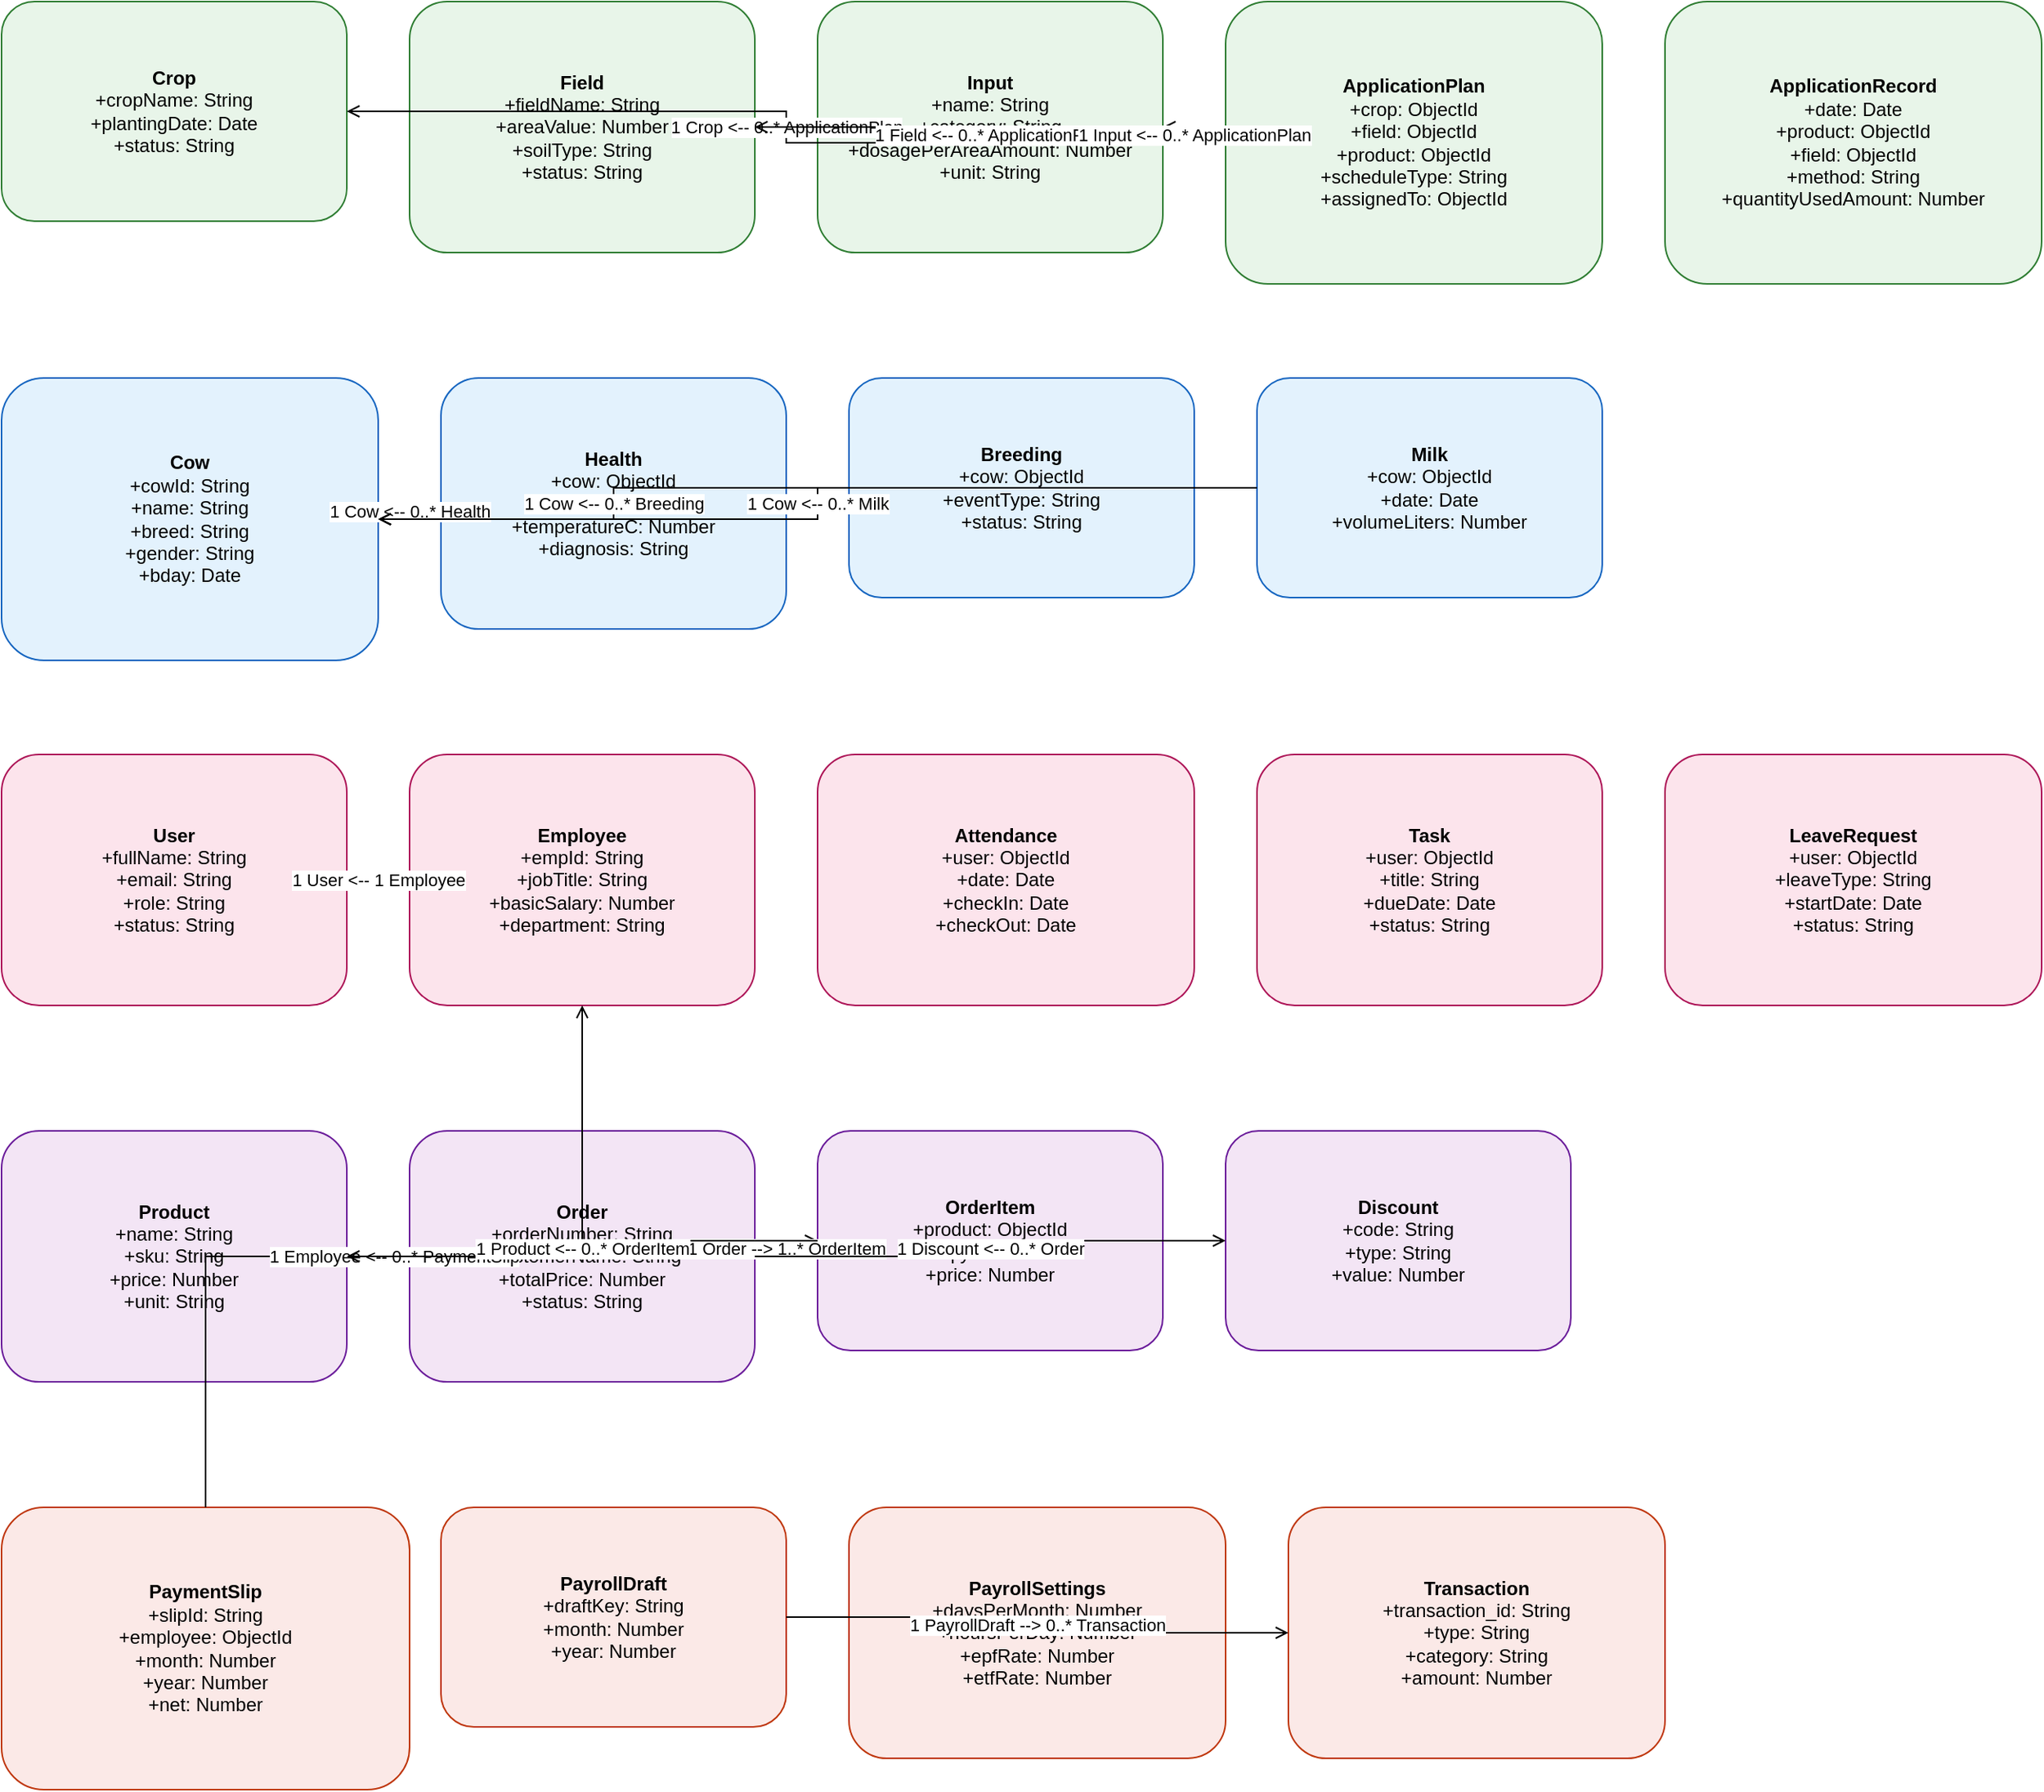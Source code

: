 <mxfile>
  <diagram name="SmartFarm ERD" id="smartfarm-erd">
    <mxGraphModel dx="2000" dy="1600" grid="1" gridSize="10" guides="1" tooltips="1" connect="1" arrows="1" fold="1" page="1" pageScale="1" pageWidth="827" pageHeight="1169" math="0" shadow="0">
      <root>
        <mxCell id="0"/>
        <mxCell id="1" parent="0"/>
        <mxCell id="crop" value="&lt;b&gt;Crop&lt;/b&gt;&#xa;+cropName: String&#xa;+plantingDate: Date&#xa;+status: String" style="html=1;rounded=1;whiteSpace=wrap;strokeColor=#2E7D32;fillColor=#E8F5E9" vertex="1" parent="1">
          <mxGeometry x="80" y="40" width="220" height="140" as="geometry"/>
        </mxCell>
        <mxCell id="field" value="&lt;b&gt;Field&lt;/b&gt;&#xa;+fieldName: String&#xa;+areaValue: Number&#xa;+soilType: String&#xa;+status: String" style="html=1;rounded=1;whiteSpace=wrap;strokeColor=#2E7D32;fillColor=#E8F5E9" vertex="1" parent="1">
          <mxGeometry x="340" y="40" width="220" height="160" as="geometry"/>
        </mxCell>
        <mxCell id="input" value="&lt;b&gt;Input&lt;/b&gt;&#xa;+name: String&#xa;+category: String&#xa;+dosagePerAreaAmount: Number&#xa;+unit: String" style="html=1;rounded=1;whiteSpace=wrap;strokeColor=#2E7D32;fillColor=#E8F5E9" vertex="1" parent="1">
          <mxGeometry x="600" y="40" width="220" height="160" as="geometry"/>
        </mxCell>
        <mxCell id="applicationPlan" value="&lt;b&gt;ApplicationPlan&lt;/b&gt;&#xa;+crop: ObjectId&#xa;+field: ObjectId&#xa;+product: ObjectId&#xa;+scheduleType: String&#xa;+assignedTo: ObjectId" style="html=1;rounded=1;whiteSpace=wrap;strokeColor=#2E7D32;fillColor=#E8F5E9" vertex="1" parent="1">
          <mxGeometry x="860" y="40" width="240" height="180" as="geometry"/>
        </mxCell>
        <mxCell id="applicationRecord" value="&lt;b&gt;ApplicationRecord&lt;/b&gt;&#xa;+date: Date&#xa;+product: ObjectId&#xa;+field: ObjectId&#xa;+method: String&#xa;+quantityUsedAmount: Number" style="html=1;rounded=1;whiteSpace=wrap;strokeColor=#2E7D32;fillColor=#E8F5E9" vertex="1" parent="1">
          <mxGeometry x="1140" y="40" width="240" height="180" as="geometry"/>
        </mxCell>
        <mxCell id="cow" value="&lt;b&gt;Cow&lt;/b&gt;&#xa;+cowId: String&#xa;+name: String&#xa;+breed: String&#xa;+gender: String&#xa;+bday: Date" style="html=1;rounded=1;whiteSpace=wrap;strokeColor=#1565C0;fillColor=#E3F2FD" vertex="1" parent="1">
          <mxGeometry x="80" y="280" width="240" height="180" as="geometry"/>
        </mxCell>
        <mxCell id="health" value="&lt;b&gt;Health&lt;/b&gt;&#xa;+cow: ObjectId&#xa;+type: String&#xa;+temperatureC: Number&#xa;+diagnosis: String" style="html=1;rounded=1;whiteSpace=wrap;strokeColor=#1565C0;fillColor=#E3F2FD" vertex="1" parent="1">
          <mxGeometry x="360" y="280" width="220" height="160" as="geometry"/>
        </mxCell>
        <mxCell id="breeding" value="&lt;b&gt;Breeding&lt;/b&gt;&#xa;+cow: ObjectId&#xa;+eventType: String&#xa;+status: String" style="html=1;rounded=1;whiteSpace=wrap;strokeColor=#1565C0;fillColor=#E3F2FD" vertex="1" parent="1">
          <mxGeometry x="620" y="280" width="220" height="140" as="geometry"/>
        </mxCell>
        <mxCell id="milk" value="&lt;b&gt;Milk&lt;/b&gt;&#xa;+cow: ObjectId&#xa;+date: Date&#xa;+volumeLiters: Number" style="html=1;rounded=1;whiteSpace=wrap;strokeColor=#1565C0;fillColor=#E3F2FD" vertex="1" parent="1">
          <mxGeometry x="880" y="280" width="220" height="140" as="geometry"/>
        </mxCell>
        <mxCell id="user" value="&lt;b&gt;User&lt;/b&gt;&#xa;+fullName: String&#xa;+email: String&#xa;+role: String&#xa;+status: String" style="html=1;rounded=1;whiteSpace=wrap;strokeColor=#AD1457;fillColor=#FCE4EC" vertex="1" parent="1">
          <mxGeometry x="80" y="520" width="220" height="160" as="geometry"/>
        </mxCell>
        <mxCell id="employee" value="&lt;b&gt;Employee&lt;/b&gt;&#xa;+empId: String&#xa;+jobTitle: String&#xa;+basicSalary: Number&#xa;+department: String" style="html=1;rounded=1;whiteSpace=wrap;strokeColor=#AD1457;fillColor=#FCE4EC" vertex="1" parent="1">
          <mxGeometry x="340" y="520" width="220" height="160" as="geometry"/>
        </mxCell>
        <mxCell id="attendance" value="&lt;b&gt;Attendance&lt;/b&gt;&#xa;+user: ObjectId&#xa;+date: Date&#xa;+checkIn: Date&#xa;+checkOut: Date" style="html=1;rounded=1;whiteSpace=wrap;strokeColor=#AD1457;fillColor=#FCE4EC" vertex="1" parent="1">
          <mxGeometry x="600" y="520" width="240" height="160" as="geometry"/>
        </mxCell>
        <mxCell id="task" value="&lt;b&gt;Task&lt;/b&gt;&#xa;+user: ObjectId&#xa;+title: String&#xa;+dueDate: Date&#xa;+status: String" style="html=1;rounded=1;whiteSpace=wrap;strokeColor=#AD1457;fillColor=#FCE4EC" vertex="1" parent="1">
          <mxGeometry x="880" y="520" width="220" height="160" as="geometry"/>
        </mxCell>
        <mxCell id="leaveRequest" value="&lt;b&gt;LeaveRequest&lt;/b&gt;&#xa;+user: ObjectId&#xa;+leaveType: String&#xa;+startDate: Date&#xa;+status: String" style="html=1;rounded=1;whiteSpace=wrap;strokeColor=#AD1457;fillColor=#FCE4EC" vertex="1" parent="1">
          <mxGeometry x="1140" y="520" width="240" height="160" as="geometry"/>
        </mxCell>
        <mxCell id="product" value="&lt;b&gt;Product&lt;/b&gt;&#xa;+name: String&#xa;+sku: String&#xa;+price: Number&#xa;+unit: String" style="html=1;rounded=1;whiteSpace=wrap;strokeColor=#6A1B9A;fillColor=#F3E5F5" vertex="1" parent="1">
          <mxGeometry x="80" y="760" width="220" height="160" as="geometry"/>
        </mxCell>
        <mxCell id="order" value="&lt;b&gt;Order&lt;/b&gt;&#xa;+orderNumber: String&#xa;+customerName: String&#xa;+totalPrice: Number&#xa;+status: String" style="html=1;rounded=1;whiteSpace=wrap;strokeColor=#6A1B9A;fillColor=#F3E5F5" vertex="1" parent="1">
          <mxGeometry x="340" y="760" width="220" height="160" as="geometry"/>
        </mxCell>
        <mxCell id="orderItem" value="&lt;b&gt;OrderItem&lt;/b&gt;&#xa;+product: ObjectId&#xa;+qty: Number&#xa;+price: Number" style="html=1;rounded=1;whiteSpace=wrap;strokeColor=#6A1B9A;fillColor=#F3E5F5" vertex="1" parent="1">
          <mxGeometry x="600" y="760" width="220" height="140" as="geometry"/>
        </mxCell>
        <mxCell id="discount" value="&lt;b&gt;Discount&lt;/b&gt;&#xa;+code: String&#xa;+type: String&#xa;+value: Number" style="html=1;rounded=1;whiteSpace=wrap;strokeColor=#6A1B9A;fillColor=#F3E5F5" vertex="1" parent="1">
          <mxGeometry x="860" y="760" width="220" height="140" as="geometry"/>
        </mxCell>
        <mxCell id="paymentSlip" value="&lt;b&gt;PaymentSlip&lt;/b&gt;&#xa;+slipId: String&#xa;+employee: ObjectId&#xa;+month: Number&#xa;+year: Number&#xa;+net: Number" style="html=1;rounded=1;whiteSpace=wrap;strokeColor=#BF360C;fillColor=#FBE9E7" vertex="1" parent="1">
          <mxGeometry x="80" y="1000" width="260" height="180" as="geometry"/>
        </mxCell>
        <mxCell id="payrollDraft" value="&lt;b&gt;PayrollDraft&lt;/b&gt;&#xa;+draftKey: String&#xa;+month: Number&#xa;+year: Number" style="html=1;rounded=1;whiteSpace=wrap;strokeColor=#BF360C;fillColor=#FBE9E7" vertex="1" parent="1">
          <mxGeometry x="360" y="1000" width="220" height="140" as="geometry"/>
        </mxCell>
        <mxCell id="payrollSettings" value="&lt;b&gt;PayrollSettings&lt;/b&gt;&#xa;+daysPerMonth: Number&#xa;+hoursPerDay: Number&#xa;+epfRate: Number&#xa;+etfRate: Number" style="html=1;rounded=1;whiteSpace=wrap;strokeColor=#BF360C;fillColor=#FBE9E7" vertex="1" parent="1">
          <mxGeometry x="620" y="1000" width="240" height="160" as="geometry"/>
        </mxCell>
        <mxCell id="transaction" value="&lt;b&gt;Transaction&lt;/b&gt;&#xa;+transaction_id: String&#xa;+type: String&#xa;+category: String&#xa;+amount: Number" style="html=1;rounded=1;whiteSpace=wrap;strokeColor=#BF360C;fillColor=#FBE9E7" vertex="1" parent="1">
          <mxGeometry x="900" y="1000" width="240" height="160" as="geometry"/>
        </mxCell>
        <mxCell id="edgeUserEmployee" value="1 User &lt;-- 1 Employee" style="edgeStyle=orthogonalEdgeStyle;rounded=0;html=1;endArrow=open;endFill=0;strokeColor=#000000" edge="1" parent="1" source="employee" target="user">
          <mxGeometry relative="1" as="geometry"/>
        </mxCell>
        <mxCell id="edgeEmployeePaymentSlip" value="1 Employee &lt;-- 0..* PaymentSlip" style="edgeStyle=orthogonalEdgeStyle;rounded=0;html=1;endArrow=open;endFill=0;strokeColor=#000000" edge="1" parent="1" source="paymentSlip" target="employee">
          <mxGeometry relative="1" as="geometry"/>
        </mxCell>
        <mxCell id="edgePayrollDraftTransaction" value="1 PayrollDraft --&gt; 0..* Transaction" style="edgeStyle=orthogonalEdgeStyle;rounded=0;html=1;endArrow=open;endFill=0;strokeColor=#000000" edge="1" parent="1" source="payrollDraft" target="transaction">
          <mxGeometry relative="1" as="geometry"/>
        </mxCell>
        <mxCell id="edgeCropApplicationPlan" value="1 Crop &lt;-- 0..* ApplicationPlan" style="edgeStyle=orthogonalEdgeStyle;rounded=0;html=1;endArrow=open;endFill=0;strokeColor=#000000" edge="1" parent="1" source="applicationPlan" target="crop">
          <mxGeometry relative="1" as="geometry"/>
        </mxCell>
        <mxCell id="edgeFieldApplicationPlan" value="1 Field &lt;-- 0..* ApplicationPlan" style="edgeStyle=orthogonalEdgeStyle;rounded=0;html=1;endArrow=open;endFill=0;strokeColor=#000000" edge="1" parent="1" source="applicationPlan" target="field">
          <mxGeometry relative="1" as="geometry"/>
        </mxCell>
        <mxCell id="edgeInputApplicationPlan" value="1 Input &lt;-- 0..* ApplicationPlan" style="edgeStyle=orthogonalEdgeStyle;rounded=0;html=1;endArrow=open;endFill=0;strokeColor=#000000" edge="1" parent="1" source="applicationPlan" target="input">
          <mxGeometry relative="1" as="geometry"/>
        </mxCell>
        <mxCell id="edgeCowHealth" value="1 Cow &lt;-- 0..* Health" style="edgeStyle=orthogonalEdgeStyle;rounded=0;html=1;endArrow=open;endFill=0;strokeColor=#000000" edge="1" parent="1" source="health" target="cow">
          <mxGeometry relative="1" as="geometry"/>
        </mxCell>
        <mxCell id="edgeCowBreeding" value="1 Cow &lt;-- 0..* Breeding" style="edgeStyle=orthogonalEdgeStyle;rounded=0;html=1;endArrow=open;endFill=0;strokeColor=#000000" edge="1" parent="1" source="breeding" target="cow">
          <mxGeometry relative="1" as="geometry"/>
        </mxCell>
        <mxCell id="edgeCowMilk" value="1 Cow &lt;-- 0..* Milk" style="edgeStyle=orthogonalEdgeStyle;rounded=0;html=1;endArrow=open;endFill=0;strokeColor=#000000" edge="1" parent="1" source="milk" target="cow">
          <mxGeometry relative="1" as="geometry"/>
        </mxCell>
        <mxCell id="edgeOrderOrderItem" value="1 Order --&gt; 1..* OrderItem" style="edgeStyle=orthogonalEdgeStyle;rounded=0;html=1;endArrow=open;endFill=0;strokeColor=#000000" edge="1" parent="1" source="order" target="orderItem">
          <mxGeometry relative="1" as="geometry"/>
        </mxCell>
        <mxCell id="edgeProductOrderItem" value="1 Product &lt;-- 0..* OrderItem" style="edgeStyle=orthogonalEdgeStyle;rounded=0;html=1;endArrow=open;endFill=0;strokeColor=#000000" edge="1" parent="1" source="orderItem" target="product">
          <mxGeometry relative="1" as="geometry"/>
        </mxCell>
        <mxCell id="edgeDiscountOrder" value="1 Discount &lt;-- 0..* Order" style="edgeStyle=orthogonalEdgeStyle;rounded=0;html=1;endArrow=open;endFill=0;strokeColor=#000000" edge="1" parent="1" source="order" target="discount">
          <mxGeometry relative="1" as="geometry"/>
        </mxCell>
      </root>
    </mxGraphModel>
  </diagram>
</mxfile>
